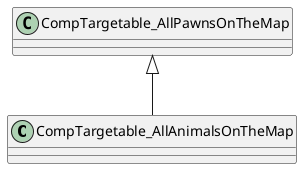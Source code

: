 @startuml
class CompTargetable_AllAnimalsOnTheMap {
}
CompTargetable_AllPawnsOnTheMap <|-- CompTargetable_AllAnimalsOnTheMap
@enduml
